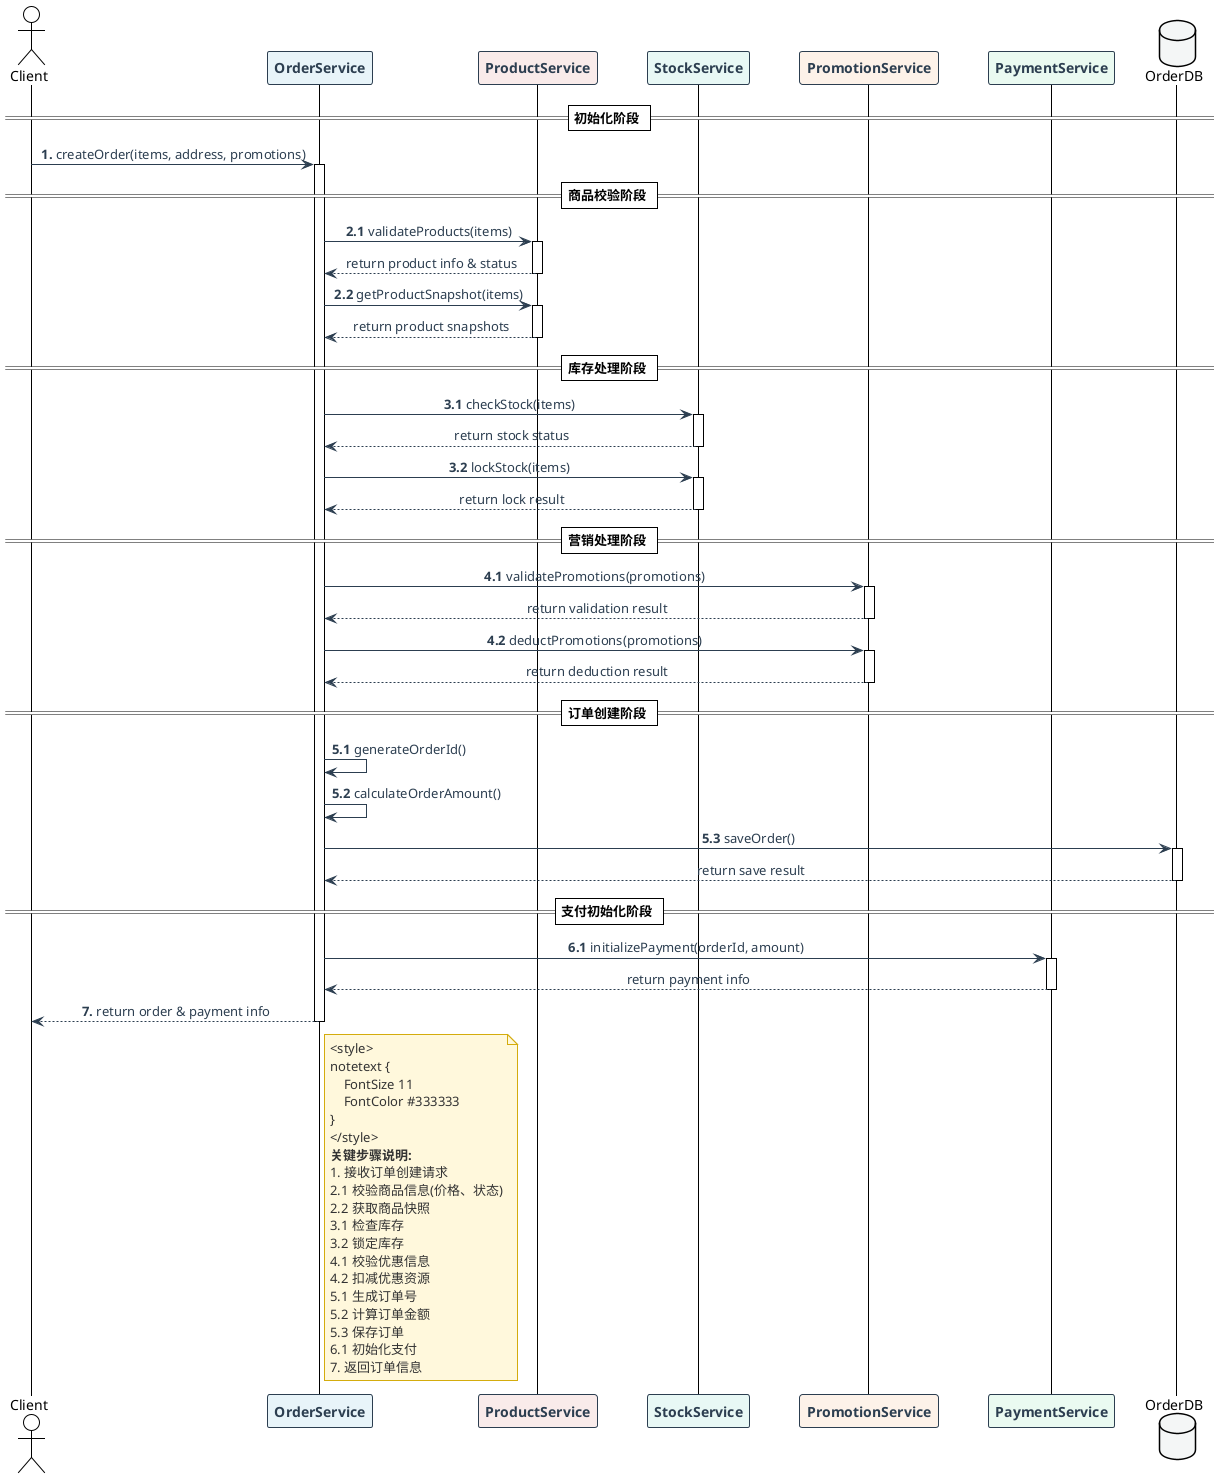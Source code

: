 @startuml
!theme plain
skinparam sequenceMessageAlign center
skinparam responseMessageBelowArrow true

' 自定义样式
skinparam ParticipantPadding 20
skinparam BoxPadding 10

' 参与者样式
skinparam participant {
    BackgroundColor #f4f4f4
    BorderColor #2c3e50
    FontStyle bold
    FontColor #2c3e50
}

' 箭头样式
skinparam arrow {
    Color #2c3e50
    FontColor #2c3e50
}

' 生命线样式
skinparam LifeLine {
    BorderColor #a0a0a0
    BackgroundColor #f4f4f4
}

' 激活块样式
skinparam activate {
    BackgroundColor #e8f4f9
    BorderColor #4c9bc7
}

' 注释框样式
skinparam note {
    BackgroundColor #fff8dc
    BorderColor #d4ac0d
    FontColor #333333
}

' 分组框样式
skinparam sequence {
    GroupBackgroundColor #f9f9f9
    GroupBodyBackgroundColor #ffffff
    GroupBorderColor #3498db
    GroupFontColor #2c3e50
    GroupHeaderFontColor #2c3e50
}

actor "Client" as client
participant "OrderService" as order #e8f4f9
participant "ProductService" as product #f9ebea
participant "StockService" as stock #e8f8f5
participant "PromotionService" as promotion #fdf2e9
participant "PaymentService" as payment #eafaf1
database "OrderDB" as db #f4f6f6

== 初始化阶段 ==
client -> order: **1.** createOrder(items, address, promotions)
activate order

== 商品校验阶段 ==
order -> product: **2.1** validateProducts(items)
activate product
product --> order: return product info & status
deactivate product

order -> product: **2.2** getProductSnapshot(items)
activate product
product --> order: return product snapshots
deactivate product

== 库存处理阶段 ==
order -> stock: **3.1** checkStock(items)
activate stock
stock --> order: return stock status
deactivate stock

order -> stock: **3.2** lockStock(items)
activate stock
stock --> order: return lock result
deactivate stock

== 营销处理阶段 ==
order -> promotion: **4.1** validatePromotions(promotions)
activate promotion
promotion --> order: return validation result
deactivate promotion

order -> promotion: **4.2** deductPromotions(promotions)
activate promotion
promotion --> order: return deduction result
deactivate promotion

== 订单创建阶段 ==
order -> order: **5.1** generateOrderId()
order -> order: **5.2** calculateOrderAmount()

order -> db: **5.3** saveOrder()
activate db
db --> order: return save result
deactivate db

== 支付初始化阶段 ==
order -> payment: **6.1** initializePayment(orderId, amount)
activate payment
payment --> order: return payment info
deactivate payment

order --> client: **7.** return order & payment info
deactivate order

note right of order #fff8dc
<style>
notetext {
    FontSize 11
    FontColor #333333
}
</style>
**关键步骤说明:**
1. 接收订单创建请求
2.1 校验商品信息(价格、状态)
2.2 获取商品快照
3.1 检查库存
3.2 锁定库存
4.1 校验优惠信息
4.2 扣减优惠资源
5.1 生成订单号
5.2 计算订单金额
5.3 保存订单
6.1 初始化支付
7. 返回订单信息
end note

@enduml